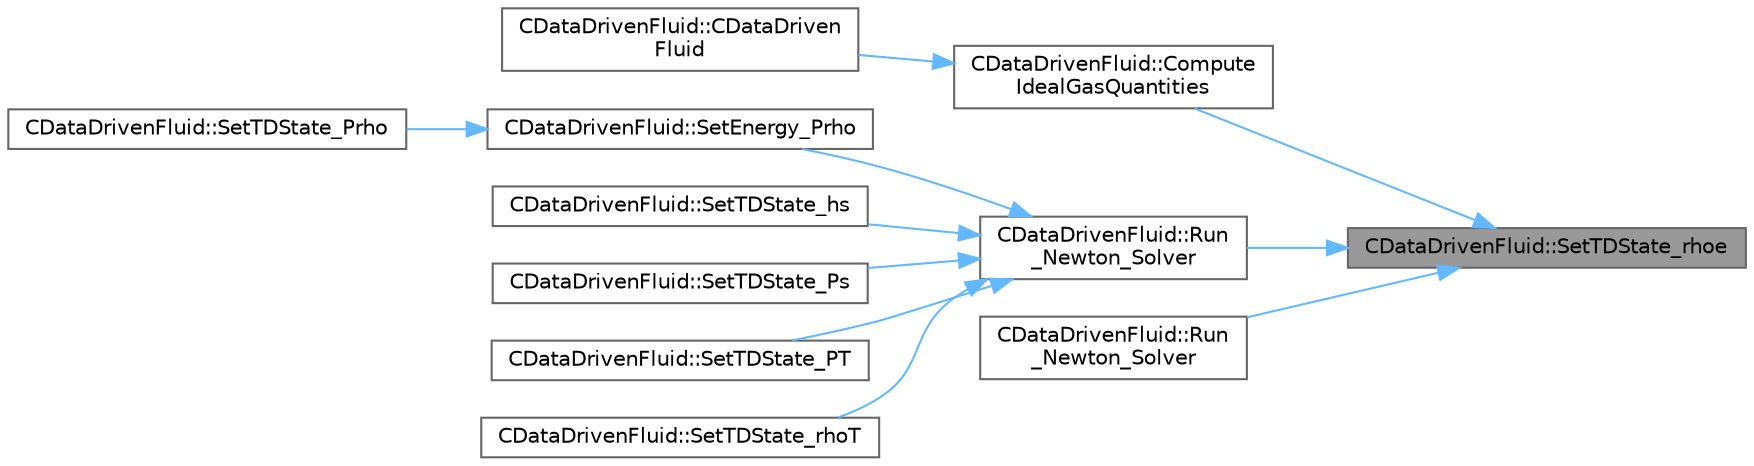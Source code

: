 digraph "CDataDrivenFluid::SetTDState_rhoe"
{
 // LATEX_PDF_SIZE
  bgcolor="transparent";
  edge [fontname=Helvetica,fontsize=10,labelfontname=Helvetica,labelfontsize=10];
  node [fontname=Helvetica,fontsize=10,shape=box,height=0.2,width=0.4];
  rankdir="RL";
  Node1 [id="Node000001",label="CDataDrivenFluid::SetTDState_rhoe",height=0.2,width=0.4,color="gray40", fillcolor="grey60", style="filled", fontcolor="black",tooltip="Set the Dimensionless State using Density and Internal Energy."];
  Node1 -> Node2 [id="edge1_Node000001_Node000002",dir="back",color="steelblue1",style="solid",tooltip=" "];
  Node2 [id="Node000002",label="CDataDrivenFluid::Compute\lIdealGasQuantities",height=0.2,width=0.4,color="grey40", fillcolor="white", style="filled",URL="$classCDataDrivenFluid.html#a9dc486b3550f65a243ad8e5c39ae7791",tooltip=" "];
  Node2 -> Node3 [id="edge2_Node000002_Node000003",dir="back",color="steelblue1",style="solid",tooltip=" "];
  Node3 [id="Node000003",label="CDataDrivenFluid::CDataDriven\lFluid",height=0.2,width=0.4,color="grey40", fillcolor="white", style="filled",URL="$classCDataDrivenFluid.html#ad7ecdddc41ba7e0b95da2459ca77b2c7",tooltip="Constructor of the class."];
  Node1 -> Node4 [id="edge3_Node000001_Node000004",dir="back",color="steelblue1",style="solid",tooltip=" "];
  Node4 [id="Node000004",label="CDataDrivenFluid::Run\l_Newton_Solver",height=0.2,width=0.4,color="grey40", fillcolor="white", style="filled",URL="$classCDataDrivenFluid.html#aba0e627e0794ffcbc96245b2a23818f0",tooltip="2D Newton solver for computing the density and energy corresponding to Y1_target and Y2_target."];
  Node4 -> Node5 [id="edge4_Node000004_Node000005",dir="back",color="steelblue1",style="solid",tooltip=" "];
  Node5 [id="Node000005",label="CDataDrivenFluid::SetEnergy_Prho",height=0.2,width=0.4,color="grey40", fillcolor="white", style="filled",URL="$classCDataDrivenFluid.html#ae433451435242846c821ccf37d552131",tooltip="Set the Dimensionless Internal Energy using Pressure and Density."];
  Node5 -> Node6 [id="edge5_Node000005_Node000006",dir="back",color="steelblue1",style="solid",tooltip=" "];
  Node6 [id="Node000006",label="CDataDrivenFluid::SetTDState_Prho",height=0.2,width=0.4,color="grey40", fillcolor="white", style="filled",URL="$classCDataDrivenFluid.html#ab5723719b236f3d3d36ba0006146962d",tooltip="Set the Dimensionless State using Pressure and Density."];
  Node4 -> Node7 [id="edge6_Node000004_Node000007",dir="back",color="steelblue1",style="solid",tooltip=" "];
  Node7 [id="Node000007",label="CDataDrivenFluid::SetTDState_hs",height=0.2,width=0.4,color="grey40", fillcolor="white", style="filled",URL="$classCDataDrivenFluid.html#a00f9dcc30937df9e6fa6d90ad8d4628f",tooltip="Set the Dimensionless State using Enthalpy and Entropy."];
  Node4 -> Node8 [id="edge7_Node000004_Node000008",dir="back",color="steelblue1",style="solid",tooltip=" "];
  Node8 [id="Node000008",label="CDataDrivenFluid::SetTDState_Ps",height=0.2,width=0.4,color="grey40", fillcolor="white", style="filled",URL="$classCDataDrivenFluid.html#a686672a89d31e948661428b6c8f8c71e",tooltip="Set the Dimensionless State using Pressure and Entropy."];
  Node4 -> Node9 [id="edge8_Node000004_Node000009",dir="back",color="steelblue1",style="solid",tooltip=" "];
  Node9 [id="Node000009",label="CDataDrivenFluid::SetTDState_PT",height=0.2,width=0.4,color="grey40", fillcolor="white", style="filled",URL="$classCDataDrivenFluid.html#ad49f259c4243534547dc65be7d4e8b95",tooltip="Set the Dimensionless State using Pressure and Temperature."];
  Node4 -> Node10 [id="edge9_Node000004_Node000010",dir="back",color="steelblue1",style="solid",tooltip=" "];
  Node10 [id="Node000010",label="CDataDrivenFluid::SetTDState_rhoT",height=0.2,width=0.4,color="grey40", fillcolor="white", style="filled",URL="$classCDataDrivenFluid.html#a72715d3dd219b8867e24d2065732b4cc",tooltip="Set the Dimensionless Internal Energy using Pressure and Density."];
  Node1 -> Node11 [id="edge10_Node000001_Node000011",dir="back",color="steelblue1",style="solid",tooltip=" "];
  Node11 [id="Node000011",label="CDataDrivenFluid::Run\l_Newton_Solver",height=0.2,width=0.4,color="grey40", fillcolor="white", style="filled",URL="$classCDataDrivenFluid.html#a32ae8619d25dc1bd4dfdb15ea08e1147",tooltip="1D Newton solver for computing the density or energy corresponding to Y_target."];
}
